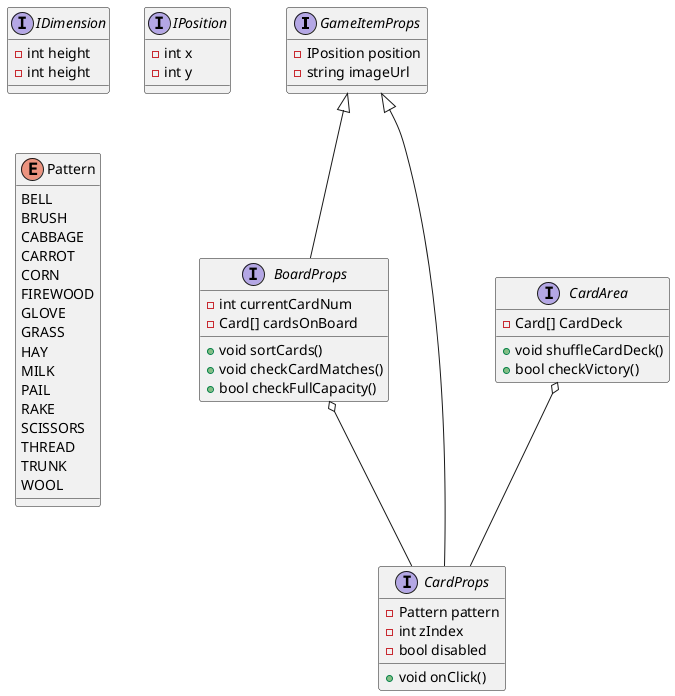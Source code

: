 @startuml "Class Diagram"
GameItemProps <|-- BoardProps
GameItemProps <|-- CardProps

CardArea o-- CardProps
BoardProps o-- CardProps

interface CardArea {
    - Card[] CardDeck
    + void shuffleCardDeck()
    + bool checkVictory()
}

interface GameItemProps {
    - IPosition position
    - string imageUrl
}

interface BoardProps {
    - int currentCardNum
    - Card[] cardsOnBoard
    + void sortCards()
    + void checkCardMatches()
    + bool checkFullCapacity()
}

interface CardProps {
    - Pattern pattern
    - int zIndex 
    - bool disabled
    + void onClick()
}

interface IDimension {
    - int height
    - int height
}

interface IPosition {
    - int x
    - int y
}

enum Pattern {
    BELL
    BRUSH
    CABBAGE
    CARROT
    CORN
    FIREWOOD
    GLOVE
    GRASS
    HAY
    MILK
    PAIL
    RAKE
    SCISSORS
    THREAD
    TRUNK
    WOOL
}
@enduml